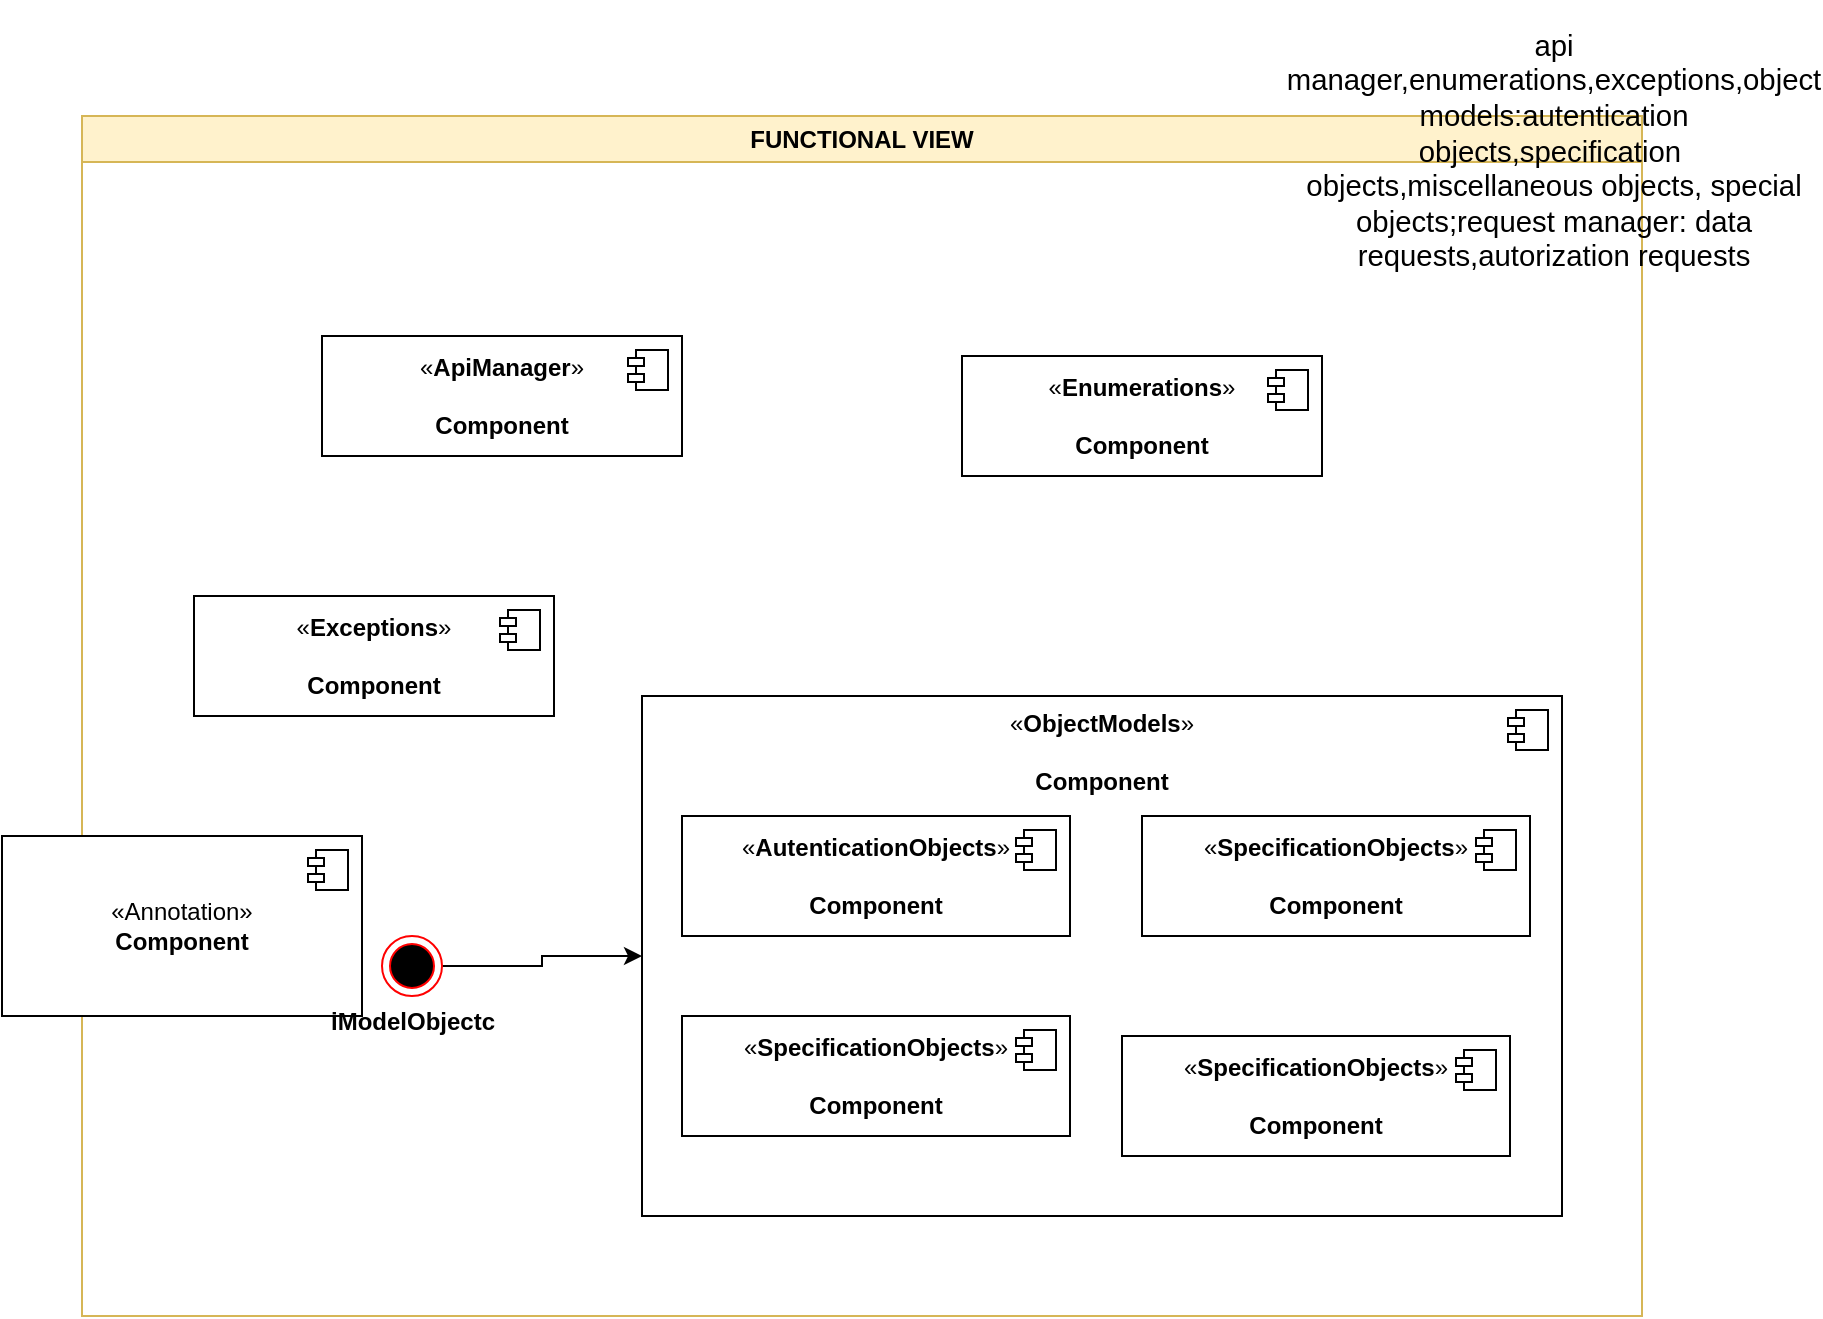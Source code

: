 <mxfile version="26.0.14">
  <diagram name="Página-1" id="9MNCt2WXrnYGEbKYfRJT">
    <mxGraphModel dx="1050" dy="569" grid="1" gridSize="10" guides="1" tooltips="1" connect="1" arrows="1" fold="1" page="1" pageScale="1" pageWidth="827" pageHeight="1169" math="0" shadow="0">
      <root>
        <mxCell id="0" />
        <mxCell id="1" parent="0" />
        <mxCell id="LDqcpril_fbIM4nPW1xk-3" value="FUNCTIONAL VIEW" style="swimlane;whiteSpace=wrap;html=1;fillColor=#FFF2CC;strokeColor=#d6b656;" vertex="1" parent="1">
          <mxGeometry x="40" y="70" width="780" height="600" as="geometry" />
        </mxCell>
        <mxCell id="LDqcpril_fbIM4nPW1xk-11" value="&#xa;&lt;b id=&quot;docs-internal-guid-46ae1bfb-7fff-1c01-dad7-981f20cc9a1b&quot; style=&quot;font-weight:normal;&quot;&gt;&lt;span style=&quot;font-size:11pt;font-family:Arial,sans-serif;color:#000000;background-color:transparent;font-weight:400;font-style:normal;font-variant:normal;text-decoration:none;vertical-align:baseline;white-space:pre;white-space:pre-wrap;&quot;&gt;api manager,enumerations,exceptions,object models:autentication objects,specification&amp;nbsp; objects,miscellaneous objects, special objects;request manager: data requests,autorization requests&lt;/span&gt;&lt;/b&gt;&#xa;&#xa;" style="text;html=1;align=center;verticalAlign=middle;whiteSpace=wrap;rounded=0;" vertex="1" parent="LDqcpril_fbIM4nPW1xk-3">
          <mxGeometry x="706" y="10" width="60" height="30" as="geometry" />
        </mxCell>
        <mxCell id="LDqcpril_fbIM4nPW1xk-17" value="«&lt;b&gt;Enumerations&lt;/b&gt;»&lt;div&gt;&lt;br&gt;&lt;b&gt;Component&lt;/b&gt;&lt;/div&gt;" style="html=1;dropTarget=0;whiteSpace=wrap;" vertex="1" parent="LDqcpril_fbIM4nPW1xk-3">
          <mxGeometry x="440" y="120" width="180" height="60" as="geometry" />
        </mxCell>
        <mxCell id="LDqcpril_fbIM4nPW1xk-18" value="" style="shape=module;jettyWidth=8;jettyHeight=4;" vertex="1" parent="LDqcpril_fbIM4nPW1xk-17">
          <mxGeometry x="1" width="20" height="20" relative="1" as="geometry">
            <mxPoint x="-27" y="7" as="offset" />
          </mxGeometry>
        </mxCell>
        <mxCell id="LDqcpril_fbIM4nPW1xk-24" value="«&lt;b&gt;ObjectModels&lt;/b&gt;»&lt;div&gt;&lt;br&gt;&lt;b&gt;Component&lt;/b&gt;&lt;/div&gt;" style="html=1;dropTarget=0;whiteSpace=wrap;verticalAlign=top;" vertex="1" parent="LDqcpril_fbIM4nPW1xk-3">
          <mxGeometry x="280" y="290" width="460" height="260" as="geometry" />
        </mxCell>
        <mxCell id="LDqcpril_fbIM4nPW1xk-25" value="" style="shape=module;jettyWidth=8;jettyHeight=4;" vertex="1" parent="LDqcpril_fbIM4nPW1xk-24">
          <mxGeometry x="1" width="20" height="20" relative="1" as="geometry">
            <mxPoint x="-27" y="7" as="offset" />
          </mxGeometry>
        </mxCell>
        <mxCell id="LDqcpril_fbIM4nPW1xk-26" value="«&lt;b&gt;AutenticationObjects&lt;/b&gt;»&lt;div&gt;&lt;br&gt;&lt;b&gt;Component&lt;/b&gt;&lt;/div&gt;" style="html=1;dropTarget=0;whiteSpace=wrap;" vertex="1" parent="LDqcpril_fbIM4nPW1xk-3">
          <mxGeometry x="300" y="350" width="194" height="60" as="geometry" />
        </mxCell>
        <mxCell id="LDqcpril_fbIM4nPW1xk-27" value="" style="shape=module;jettyWidth=8;jettyHeight=4;" vertex="1" parent="LDqcpril_fbIM4nPW1xk-26">
          <mxGeometry x="1" width="20" height="20" relative="1" as="geometry">
            <mxPoint x="-27" y="7" as="offset" />
          </mxGeometry>
        </mxCell>
        <mxCell id="LDqcpril_fbIM4nPW1xk-22" value="«&lt;b&gt;Exceptions&lt;/b&gt;»&lt;div&gt;&lt;br&gt;&lt;b&gt;Component&lt;/b&gt;&lt;/div&gt;" style="html=1;dropTarget=0;whiteSpace=wrap;" vertex="1" parent="LDqcpril_fbIM4nPW1xk-3">
          <mxGeometry x="56" y="240" width="180" height="60" as="geometry" />
        </mxCell>
        <mxCell id="LDqcpril_fbIM4nPW1xk-23" value="" style="shape=module;jettyWidth=8;jettyHeight=4;" vertex="1" parent="LDqcpril_fbIM4nPW1xk-22">
          <mxGeometry x="1" width="20" height="20" relative="1" as="geometry">
            <mxPoint x="-27" y="7" as="offset" />
          </mxGeometry>
        </mxCell>
        <mxCell id="LDqcpril_fbIM4nPW1xk-20" value="«&lt;b&gt;ApiManager&lt;/b&gt;»&lt;div&gt;&lt;br&gt;&lt;b&gt;Component&lt;/b&gt;&lt;/div&gt;" style="html=1;dropTarget=0;whiteSpace=wrap;" vertex="1" parent="LDqcpril_fbIM4nPW1xk-3">
          <mxGeometry x="120" y="110" width="180" height="60" as="geometry" />
        </mxCell>
        <mxCell id="LDqcpril_fbIM4nPW1xk-21" value="" style="shape=module;jettyWidth=8;jettyHeight=4;" vertex="1" parent="LDqcpril_fbIM4nPW1xk-20">
          <mxGeometry x="1" width="20" height="20" relative="1" as="geometry">
            <mxPoint x="-27" y="7" as="offset" />
          </mxGeometry>
        </mxCell>
        <mxCell id="LDqcpril_fbIM4nPW1xk-31" value="«&lt;b&gt;SpecificationObjects&lt;/b&gt;»&lt;div&gt;&lt;br&gt;&lt;b&gt;Component&lt;/b&gt;&lt;/div&gt;" style="html=1;dropTarget=0;whiteSpace=wrap;" vertex="1" parent="LDqcpril_fbIM4nPW1xk-3">
          <mxGeometry x="530" y="350" width="194" height="60" as="geometry" />
        </mxCell>
        <mxCell id="LDqcpril_fbIM4nPW1xk-32" value="" style="shape=module;jettyWidth=8;jettyHeight=4;" vertex="1" parent="LDqcpril_fbIM4nPW1xk-31">
          <mxGeometry x="1" width="20" height="20" relative="1" as="geometry">
            <mxPoint x="-27" y="7" as="offset" />
          </mxGeometry>
        </mxCell>
        <mxCell id="LDqcpril_fbIM4nPW1xk-33" value="«&lt;b&gt;SpecificationObjects&lt;/b&gt;»&lt;div&gt;&lt;br&gt;&lt;b&gt;Component&lt;/b&gt;&lt;/div&gt;" style="html=1;dropTarget=0;whiteSpace=wrap;" vertex="1" parent="LDqcpril_fbIM4nPW1xk-3">
          <mxGeometry x="520" y="460" width="194" height="60" as="geometry" />
        </mxCell>
        <mxCell id="LDqcpril_fbIM4nPW1xk-34" value="" style="shape=module;jettyWidth=8;jettyHeight=4;" vertex="1" parent="LDqcpril_fbIM4nPW1xk-33">
          <mxGeometry x="1" width="20" height="20" relative="1" as="geometry">
            <mxPoint x="-27" y="7" as="offset" />
          </mxGeometry>
        </mxCell>
        <mxCell id="LDqcpril_fbIM4nPW1xk-35" value="«&lt;b&gt;SpecificationObjects&lt;/b&gt;»&lt;div&gt;&lt;br&gt;&lt;b&gt;Component&lt;/b&gt;&lt;/div&gt;" style="html=1;dropTarget=0;whiteSpace=wrap;" vertex="1" parent="LDqcpril_fbIM4nPW1xk-3">
          <mxGeometry x="300" y="450" width="194" height="60" as="geometry" />
        </mxCell>
        <mxCell id="LDqcpril_fbIM4nPW1xk-36" value="" style="shape=module;jettyWidth=8;jettyHeight=4;" vertex="1" parent="LDqcpril_fbIM4nPW1xk-35">
          <mxGeometry x="1" width="20" height="20" relative="1" as="geometry">
            <mxPoint x="-27" y="7" as="offset" />
          </mxGeometry>
        </mxCell>
        <mxCell id="LDqcpril_fbIM4nPW1xk-38" value="&amp;laquo;Annotation&amp;raquo;&lt;br/&gt;&lt;b&gt;Component&lt;/b&gt;" style="html=1;dropTarget=0;whiteSpace=wrap;" vertex="1" parent="LDqcpril_fbIM4nPW1xk-3">
          <mxGeometry x="-40" y="360" width="180" height="90" as="geometry" />
        </mxCell>
        <mxCell id="LDqcpril_fbIM4nPW1xk-39" value="" style="shape=module;jettyWidth=8;jettyHeight=4;" vertex="1" parent="LDqcpril_fbIM4nPW1xk-38">
          <mxGeometry x="1" width="20" height="20" relative="1" as="geometry">
            <mxPoint x="-27" y="7" as="offset" />
          </mxGeometry>
        </mxCell>
        <mxCell id="LDqcpril_fbIM4nPW1xk-41" style="edgeStyle=orthogonalEdgeStyle;rounded=0;orthogonalLoop=1;jettySize=auto;html=1;entryX=0;entryY=0.5;entryDx=0;entryDy=0;" edge="1" parent="LDqcpril_fbIM4nPW1xk-3" source="LDqcpril_fbIM4nPW1xk-40" target="LDqcpril_fbIM4nPW1xk-24">
          <mxGeometry relative="1" as="geometry" />
        </mxCell>
        <mxCell id="LDqcpril_fbIM4nPW1xk-40" value="" style="ellipse;html=1;shape=endState;fillColor=#000000;strokeColor=#ff0000;" vertex="1" parent="LDqcpril_fbIM4nPW1xk-3">
          <mxGeometry x="150" y="410" width="30" height="30" as="geometry" />
        </mxCell>
        <mxCell id="LDqcpril_fbIM4nPW1xk-42" value="iModelObjectc" style="text;align=center;fontStyle=1;verticalAlign=middle;spacingLeft=3;spacingRight=3;strokeColor=none;rotatable=0;points=[[0,0.5],[1,0.5]];portConstraint=eastwest;html=1;" vertex="1" parent="LDqcpril_fbIM4nPW1xk-3">
          <mxGeometry x="125" y="440" width="80" height="26" as="geometry" />
        </mxCell>
      </root>
    </mxGraphModel>
  </diagram>
</mxfile>
